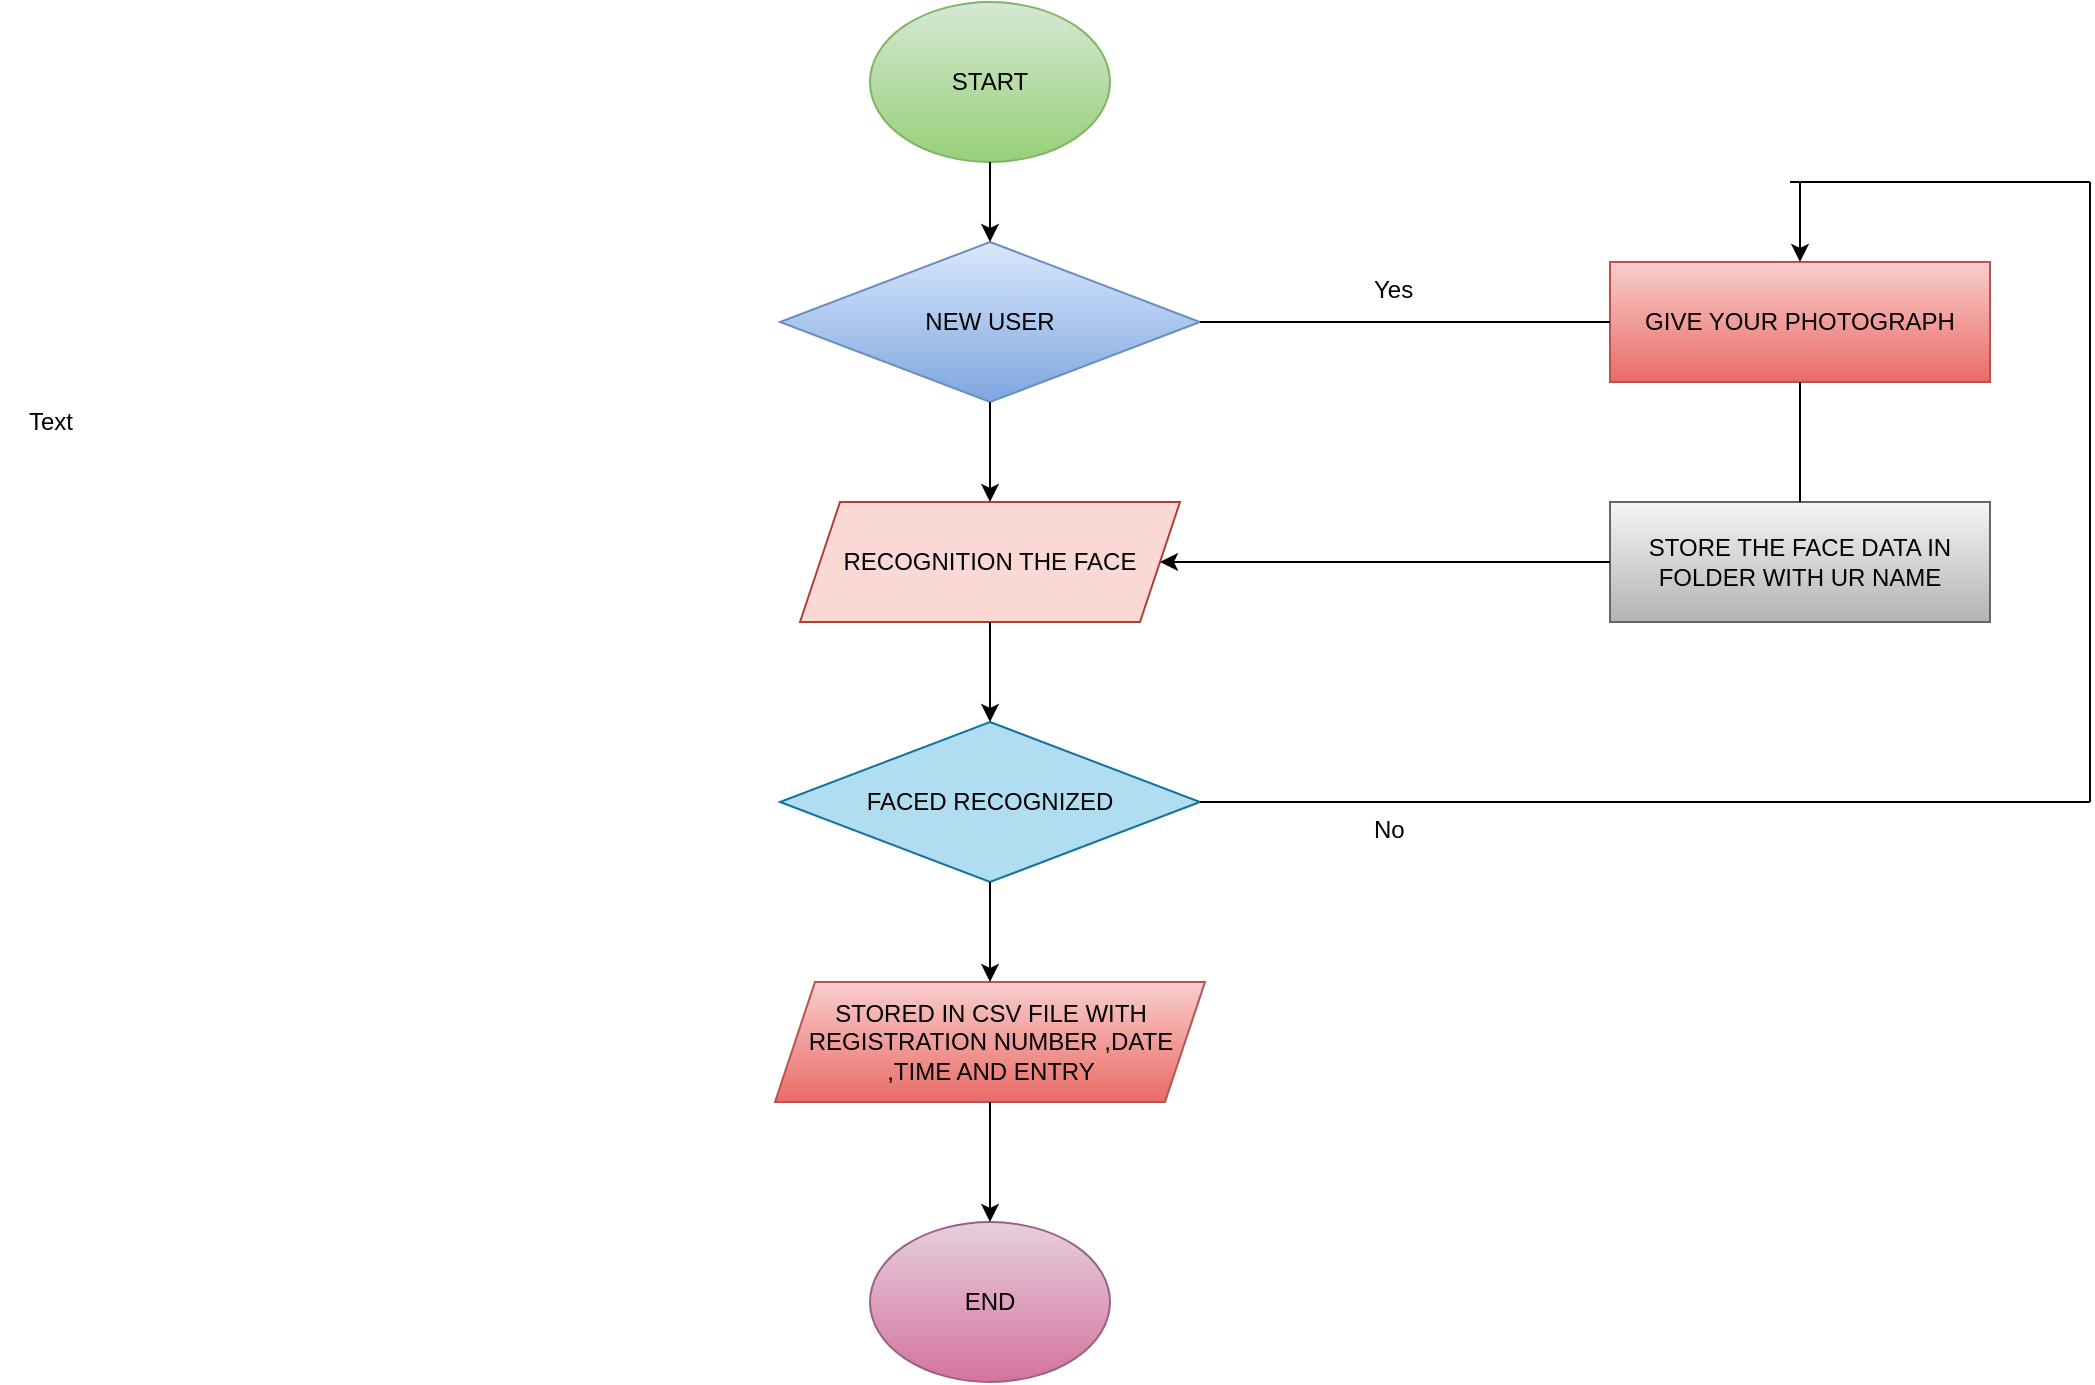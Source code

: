<mxfile version="28.0.7">
  <diagram name="Page-1" id="LeKEd2vUjtyXNwrJezQC">
    <mxGraphModel dx="2008" dy="731" grid="1" gridSize="10" guides="1" tooltips="1" connect="1" arrows="1" fold="1" page="1" pageScale="1" pageWidth="850" pageHeight="1100" math="0" shadow="0">
      <root>
        <mxCell id="0" />
        <mxCell id="1" parent="0" />
        <mxCell id="PwbdAxppfqh_sGqRrNPf-1" value="START" style="ellipse;whiteSpace=wrap;html=1;fillColor=#d5e8d4;strokeColor=#82b366;gradientColor=#97d077;" vertex="1" parent="1">
          <mxGeometry x="220" y="70" width="120" height="80" as="geometry" />
        </mxCell>
        <mxCell id="PwbdAxppfqh_sGqRrNPf-2" value="NEW USER" style="rhombus;whiteSpace=wrap;html=1;fillColor=#dae8fc;strokeColor=#6c8ebf;gradientColor=#7ea6e0;" vertex="1" parent="1">
          <mxGeometry x="175" y="190" width="210" height="80" as="geometry" />
        </mxCell>
        <mxCell id="PwbdAxppfqh_sGqRrNPf-3" value="RECOGNITION THE FACE" style="shape=parallelogram;perimeter=parallelogramPerimeter;whiteSpace=wrap;html=1;fixedSize=1;fillColor=#fad9d5;strokeColor=#ae4132;" vertex="1" parent="1">
          <mxGeometry x="185" y="320" width="190" height="60" as="geometry" />
        </mxCell>
        <mxCell id="PwbdAxppfqh_sGqRrNPf-4" value="FACED RECOGNIZED" style="rhombus;whiteSpace=wrap;html=1;fillColor=#b1ddf0;strokeColor=#10739e;" vertex="1" parent="1">
          <mxGeometry x="175" y="430" width="210" height="80" as="geometry" />
        </mxCell>
        <mxCell id="PwbdAxppfqh_sGqRrNPf-5" value="STORED IN CSV FILE WITH REGISTRATION NUMBER ,DATE ,TIME AND ENTRY" style="shape=parallelogram;perimeter=parallelogramPerimeter;whiteSpace=wrap;html=1;fixedSize=1;fillColor=#f8cecc;gradientColor=#ea6b66;strokeColor=#b85450;" vertex="1" parent="1">
          <mxGeometry x="172.5" y="560" width="215" height="60" as="geometry" />
        </mxCell>
        <mxCell id="PwbdAxppfqh_sGqRrNPf-6" value="END" style="ellipse;whiteSpace=wrap;html=1;fillColor=#e6d0de;gradientColor=#d5739d;strokeColor=#996185;" vertex="1" parent="1">
          <mxGeometry x="220" y="680" width="120" height="80" as="geometry" />
        </mxCell>
        <mxCell id="PwbdAxppfqh_sGqRrNPf-7" value="STORE THE FACE DATA IN FOLDER WITH UR NAME" style="rounded=0;whiteSpace=wrap;html=1;fillColor=#f5f5f5;gradientColor=#b3b3b3;strokeColor=#666666;" vertex="1" parent="1">
          <mxGeometry x="590" y="320" width="190" height="60" as="geometry" />
        </mxCell>
        <mxCell id="PwbdAxppfqh_sGqRrNPf-8" value="GIVE YOUR PHOTOGRAPH" style="rounded=0;whiteSpace=wrap;html=1;fillColor=#f8cecc;gradientColor=#ea6b66;strokeColor=#b85450;" vertex="1" parent="1">
          <mxGeometry x="590" y="200" width="190" height="60" as="geometry" />
        </mxCell>
        <mxCell id="PwbdAxppfqh_sGqRrNPf-10" value="Text" style="text;html=1;align=center;verticalAlign=middle;resizable=0;points=[];autosize=1;strokeColor=none;fillColor=none;" vertex="1" parent="1">
          <mxGeometry x="-215" y="265" width="50" height="30" as="geometry" />
        </mxCell>
        <mxCell id="PwbdAxppfqh_sGqRrNPf-11" value="" style="endArrow=classic;html=1;rounded=0;exitX=0.5;exitY=1;exitDx=0;exitDy=0;entryX=0.5;entryY=0;entryDx=0;entryDy=0;" edge="1" parent="1" source="PwbdAxppfqh_sGqRrNPf-1" target="PwbdAxppfqh_sGqRrNPf-2">
          <mxGeometry width="50" height="50" relative="1" as="geometry">
            <mxPoint x="270" y="170" as="sourcePoint" />
            <mxPoint x="490" y="390" as="targetPoint" />
          </mxGeometry>
        </mxCell>
        <mxCell id="PwbdAxppfqh_sGqRrNPf-13" value="" style="endArrow=classic;html=1;rounded=0;exitX=0.5;exitY=1;exitDx=0;exitDy=0;entryX=0.5;entryY=0;entryDx=0;entryDy=0;" edge="1" parent="1" source="PwbdAxppfqh_sGqRrNPf-2" target="PwbdAxppfqh_sGqRrNPf-3">
          <mxGeometry width="50" height="50" relative="1" as="geometry">
            <mxPoint x="430" y="440" as="sourcePoint" />
            <mxPoint x="480" y="390" as="targetPoint" />
          </mxGeometry>
        </mxCell>
        <mxCell id="PwbdAxppfqh_sGqRrNPf-14" value="" style="endArrow=classic;html=1;rounded=0;exitX=0.5;exitY=1;exitDx=0;exitDy=0;entryX=0.5;entryY=0;entryDx=0;entryDy=0;" edge="1" parent="1" source="PwbdAxppfqh_sGqRrNPf-3" target="PwbdAxppfqh_sGqRrNPf-4">
          <mxGeometry width="50" height="50" relative="1" as="geometry">
            <mxPoint x="270" y="400" as="sourcePoint" />
            <mxPoint x="270" y="450" as="targetPoint" />
          </mxGeometry>
        </mxCell>
        <mxCell id="PwbdAxppfqh_sGqRrNPf-15" value="" style="endArrow=classic;html=1;rounded=0;exitX=0.5;exitY=1;exitDx=0;exitDy=0;entryX=0.5;entryY=0;entryDx=0;entryDy=0;" edge="1" parent="1" source="PwbdAxppfqh_sGqRrNPf-4" target="PwbdAxppfqh_sGqRrNPf-5">
          <mxGeometry width="50" height="50" relative="1" as="geometry">
            <mxPoint x="500" y="530" as="sourcePoint" />
            <mxPoint x="500" y="580" as="targetPoint" />
          </mxGeometry>
        </mxCell>
        <mxCell id="PwbdAxppfqh_sGqRrNPf-16" value="" style="endArrow=classic;html=1;rounded=0;exitX=0.5;exitY=1;exitDx=0;exitDy=0;entryX=0.5;entryY=0;entryDx=0;entryDy=0;" edge="1" parent="1" source="PwbdAxppfqh_sGqRrNPf-5" target="PwbdAxppfqh_sGqRrNPf-6">
          <mxGeometry width="50" height="50" relative="1" as="geometry">
            <mxPoint x="320" y="640" as="sourcePoint" />
            <mxPoint x="320" y="690" as="targetPoint" />
          </mxGeometry>
        </mxCell>
        <mxCell id="PwbdAxppfqh_sGqRrNPf-17" value="" style="endArrow=classic;html=1;rounded=0;exitX=0;exitY=0.5;exitDx=0;exitDy=0;entryX=1;entryY=0.5;entryDx=0;entryDy=0;" edge="1" parent="1" source="PwbdAxppfqh_sGqRrNPf-7" target="PwbdAxppfqh_sGqRrNPf-3">
          <mxGeometry width="50" height="50" relative="1" as="geometry">
            <mxPoint x="480" y="340" as="sourcePoint" />
            <mxPoint x="480" y="390" as="targetPoint" />
          </mxGeometry>
        </mxCell>
        <mxCell id="PwbdAxppfqh_sGqRrNPf-18" value="" style="endArrow=none;html=1;rounded=0;exitX=1;exitY=0.5;exitDx=0;exitDy=0;entryX=0;entryY=0.5;entryDx=0;entryDy=0;" edge="1" parent="1" source="PwbdAxppfqh_sGqRrNPf-2" target="PwbdAxppfqh_sGqRrNPf-8">
          <mxGeometry width="50" height="50" relative="1" as="geometry">
            <mxPoint x="430" y="440" as="sourcePoint" />
            <mxPoint x="480" y="390" as="targetPoint" />
          </mxGeometry>
        </mxCell>
        <mxCell id="PwbdAxppfqh_sGqRrNPf-19" value="" style="endArrow=none;html=1;rounded=0;exitX=1;exitY=0.5;exitDx=0;exitDy=0;" edge="1" parent="1" source="PwbdAxppfqh_sGqRrNPf-4">
          <mxGeometry width="50" height="50" relative="1" as="geometry">
            <mxPoint x="450" y="470" as="sourcePoint" />
            <mxPoint x="830" y="470" as="targetPoint" />
          </mxGeometry>
        </mxCell>
        <mxCell id="PwbdAxppfqh_sGqRrNPf-20" value="" style="endArrow=none;html=1;rounded=0;" edge="1" parent="1">
          <mxGeometry width="50" height="50" relative="1" as="geometry">
            <mxPoint x="830" y="470" as="sourcePoint" />
            <mxPoint x="830" y="160" as="targetPoint" />
          </mxGeometry>
        </mxCell>
        <mxCell id="PwbdAxppfqh_sGqRrNPf-21" value="" style="endArrow=none;html=1;rounded=0;" edge="1" parent="1">
          <mxGeometry width="50" height="50" relative="1" as="geometry">
            <mxPoint x="680" y="160" as="sourcePoint" />
            <mxPoint x="830" y="160" as="targetPoint" />
          </mxGeometry>
        </mxCell>
        <mxCell id="PwbdAxppfqh_sGqRrNPf-22" value="" style="endArrow=none;html=1;rounded=0;exitX=0.5;exitY=1;exitDx=0;exitDy=0;entryX=0.5;entryY=0;entryDx=0;entryDy=0;" edge="1" parent="1" source="PwbdAxppfqh_sGqRrNPf-8" target="PwbdAxppfqh_sGqRrNPf-7">
          <mxGeometry width="50" height="50" relative="1" as="geometry">
            <mxPoint x="690" y="280" as="sourcePoint" />
            <mxPoint x="895" y="280" as="targetPoint" />
          </mxGeometry>
        </mxCell>
        <mxCell id="PwbdAxppfqh_sGqRrNPf-23" value="" style="endArrow=classic;html=1;rounded=0;entryX=0.5;entryY=0;entryDx=0;entryDy=0;" edge="1" parent="1" target="PwbdAxppfqh_sGqRrNPf-8">
          <mxGeometry width="50" height="50" relative="1" as="geometry">
            <mxPoint x="685" y="160" as="sourcePoint" />
            <mxPoint x="650" y="390" as="targetPoint" />
          </mxGeometry>
        </mxCell>
        <mxCell id="PwbdAxppfqh_sGqRrNPf-24" value="Yes" style="text;whiteSpace=wrap;" vertex="1" parent="1">
          <mxGeometry x="470" y="200" width="90" height="40" as="geometry" />
        </mxCell>
        <mxCell id="PwbdAxppfqh_sGqRrNPf-25" value="No" style="text;whiteSpace=wrap;" vertex="1" parent="1">
          <mxGeometry x="470" y="470" width="50" height="40" as="geometry" />
        </mxCell>
      </root>
    </mxGraphModel>
  </diagram>
</mxfile>
